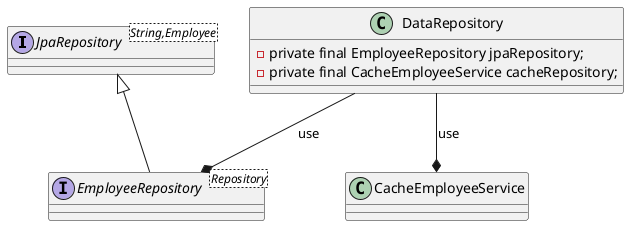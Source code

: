 @startuml



interface JpaRepository<String,Employee>{
}

interface EmployeeRepository<Repository> extends JpaRepository{
}


class DataRepository{
    - private final EmployeeRepository jpaRepository;
    - private final CacheEmployeeService cacheRepository;
}


class CacheEmployeeService{
}

DataRepository --* CacheEmployeeService : use
DataRepository --* EmployeeRepository : use

@enduml